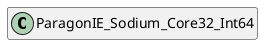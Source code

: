 @startuml
set namespaceSeparator \\
hide members
hide << alias >> circle

class ParagonIE_Sodium_Core32_Int64
@enduml
